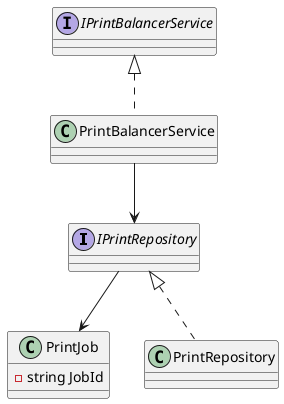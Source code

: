 ```plantuml
@startuml
interface IPrintRepository
interface IPrintBalancerService

class PrintJob {
  -string JobId
}

class PrintRepository implements IPrintRepository
class PrintBalancerService implements IPrintBalancerService

PrintBalancerService --> IPrintRepository
IPrintRepository --> PrintJob
@enduml
```